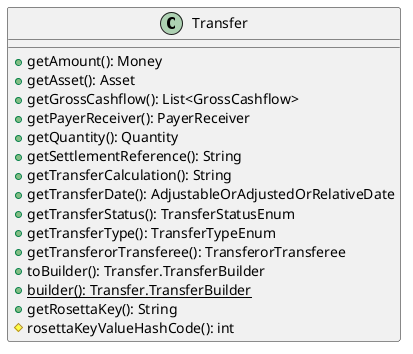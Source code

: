 @startuml

    class Transfer [[Transfer.html]] {
        +getAmount(): Money
        +getAsset(): Asset
        +getGrossCashflow(): List<GrossCashflow>
        +getPayerReceiver(): PayerReceiver
        +getQuantity(): Quantity
        +getSettlementReference(): String
        +getTransferCalculation(): String
        +getTransferDate(): AdjustableOrAdjustedOrRelativeDate
        +getTransferStatus(): TransferStatusEnum
        +getTransferType(): TransferTypeEnum
        +getTransferorTransferee(): TransferorTransferee
        +toBuilder(): Transfer.TransferBuilder
        {static} +builder(): Transfer.TransferBuilder
        +getRosettaKey(): String
        #rosettaKeyValueHashCode(): int
    }

@enduml
